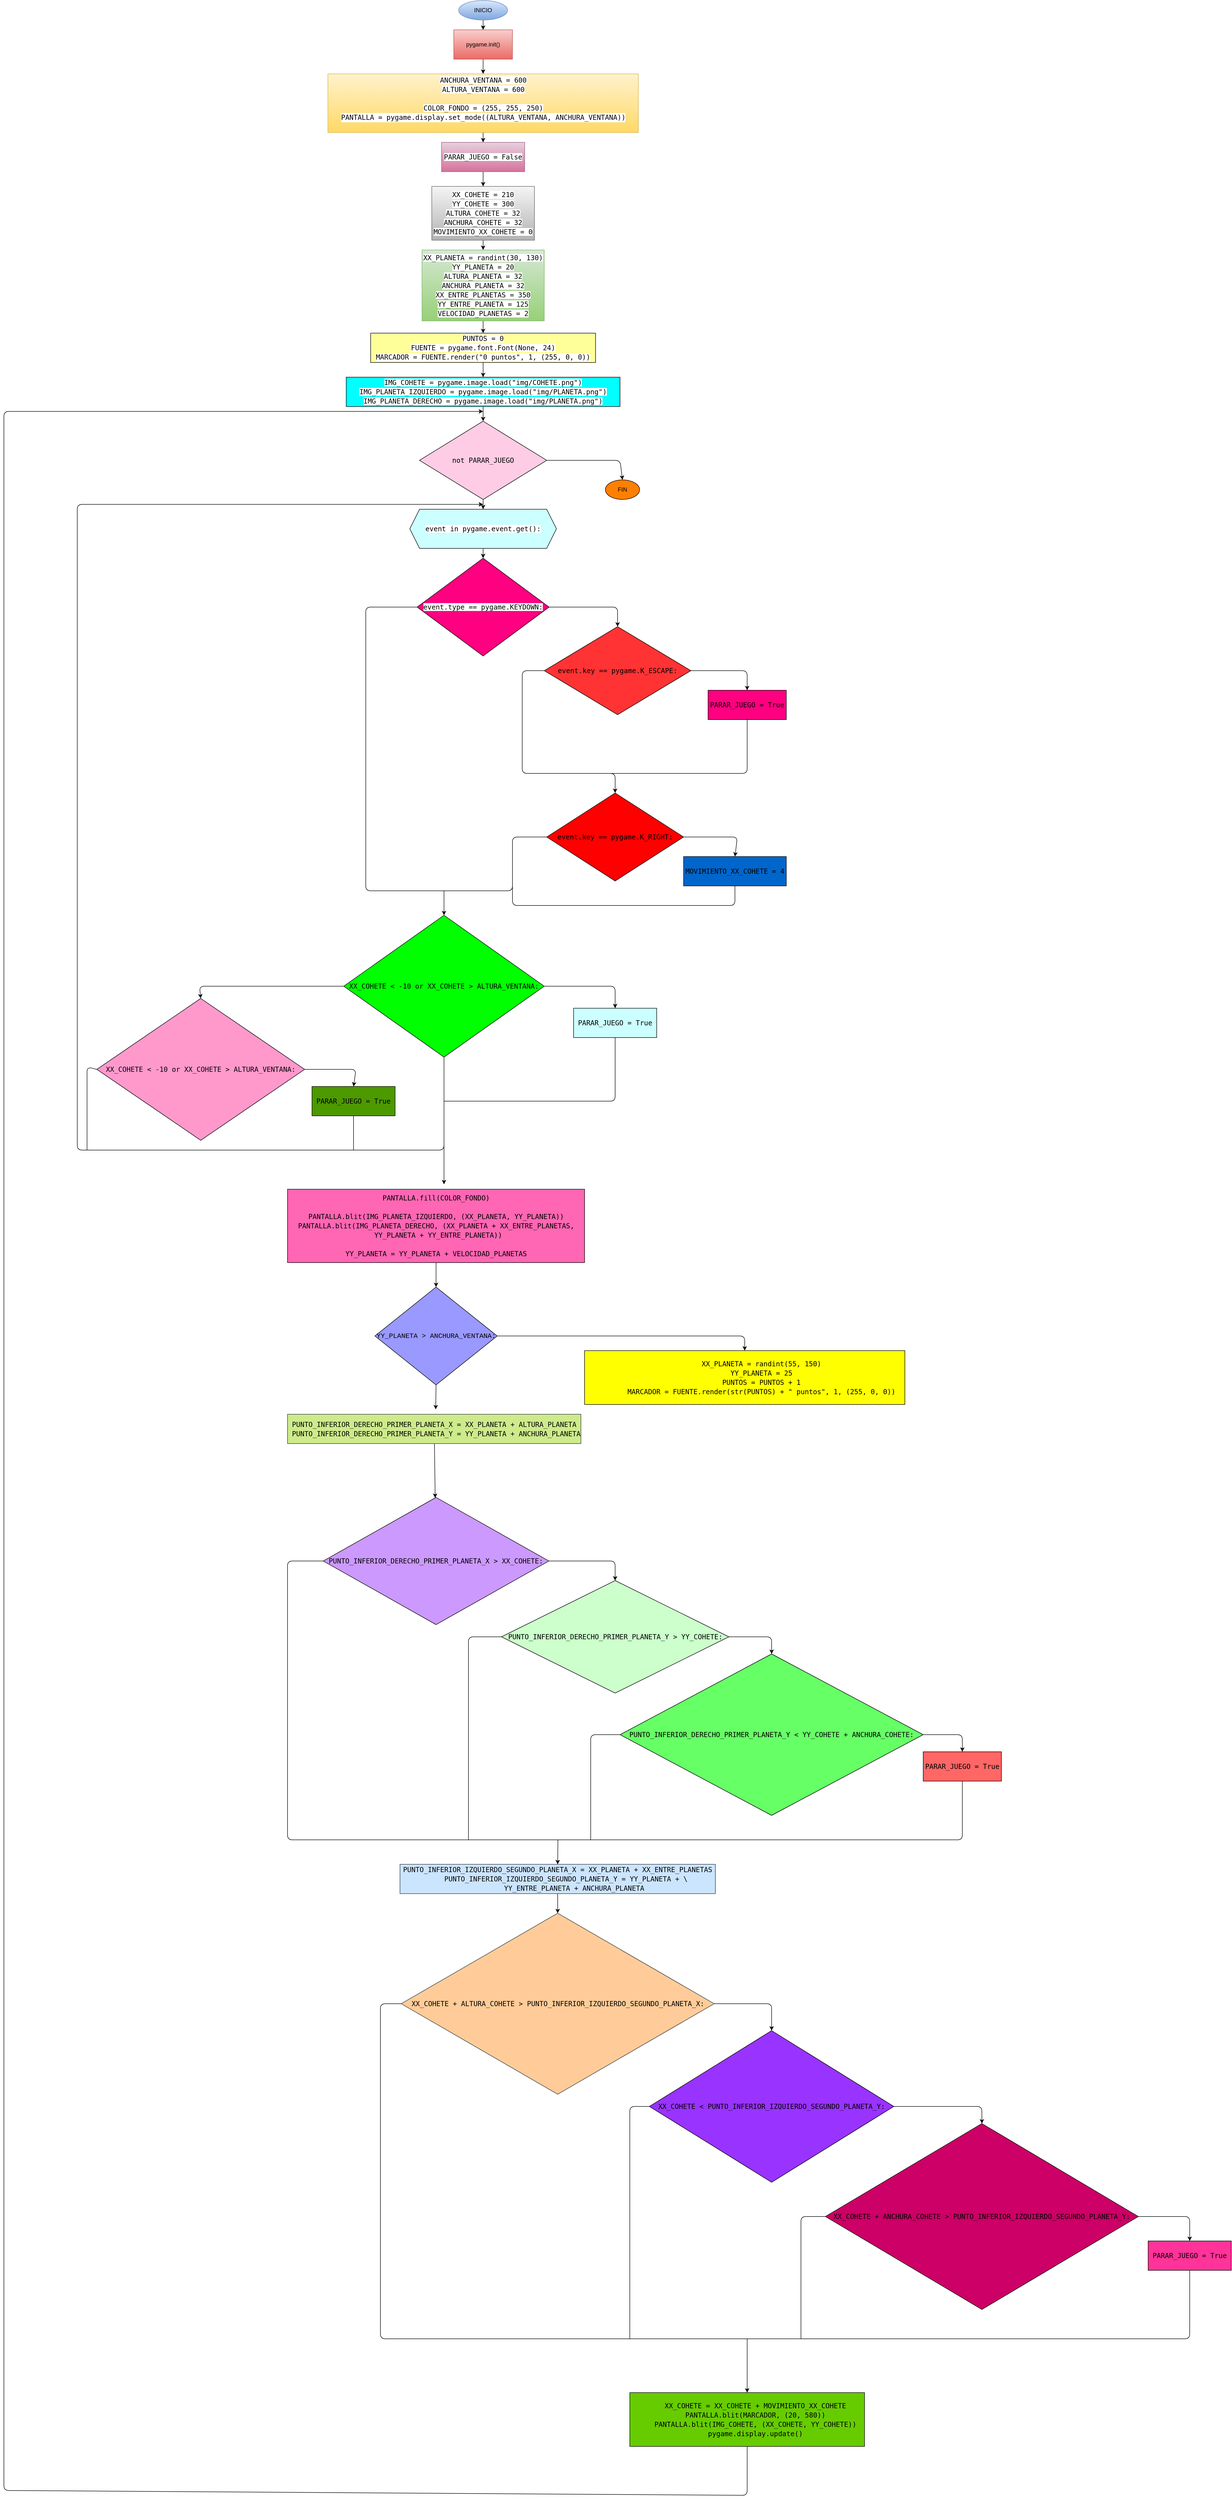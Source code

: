 <mxfile>
    <diagram id="Ok8e5DZ3sW4--xVq1_N-" name="Página-1">
        <mxGraphModel dx="1845" dy="591" grid="1" gridSize="10" guides="1" tooltips="1" connect="1" arrows="1" fold="1" page="1" pageScale="1" pageWidth="827" pageHeight="1169" background="none" math="0" shadow="0">
            <root>
                <mxCell id="0"/>
                <mxCell id="1" parent="0"/>
                <mxCell id="11" style="edgeStyle=none;html=1;exitX=0.5;exitY=1;exitDx=0;exitDy=0;entryX=0.5;entryY=0;entryDx=0;entryDy=0;" edge="1" parent="1" source="2" target="3">
                    <mxGeometry relative="1" as="geometry"/>
                </mxCell>
                <mxCell id="2" value="INICIO" style="ellipse;whiteSpace=wrap;html=1;fillColor=#dae8fc;gradientColor=#7ea6e0;strokeColor=#6c8ebf;" vertex="1" parent="1">
                    <mxGeometry x="250" y="20" width="100" height="40" as="geometry"/>
                </mxCell>
                <mxCell id="12" style="edgeStyle=none;html=1;exitX=0.5;exitY=1;exitDx=0;exitDy=0;entryX=0.5;entryY=0;entryDx=0;entryDy=0;" edge="1" parent="1" source="3" target="4">
                    <mxGeometry relative="1" as="geometry"/>
                </mxCell>
                <mxCell id="3" value="pygame.init()" style="rounded=0;whiteSpace=wrap;html=1;fillColor=#f8cecc;gradientColor=#ea6b66;strokeColor=#b85450;" vertex="1" parent="1">
                    <mxGeometry x="240" y="80" width="120" height="60" as="geometry"/>
                </mxCell>
                <mxCell id="17" value="" style="edgeStyle=none;html=1;" edge="1" parent="1" source="4" target="15">
                    <mxGeometry relative="1" as="geometry"/>
                </mxCell>
                <mxCell id="4" value="&lt;div style=&quot;font-family: &amp;quot;Droid Sans Mono&amp;quot;, &amp;quot;monospace&amp;quot;, monospace; font-size: 14px; line-height: 19px; white-space: pre;&quot;&gt;&lt;div style=&quot;&quot;&gt;&lt;div style=&quot;line-height: 19px;&quot;&gt;&lt;div style=&quot;&quot;&gt;&lt;span style=&quot;background-color: light-dark(#ffffff, var(--ge-dark-color, #121212));&quot;&gt;&lt;font style=&quot;color: rgb(0, 0, 0);&quot;&gt;ANCHURA_VENTANA = 600&lt;/font&gt;&lt;/span&gt;&lt;/div&gt;&lt;div style=&quot;&quot;&gt;&lt;span style=&quot;background-color: light-dark(#ffffff, var(--ge-dark-color, #121212));&quot;&gt;&lt;font style=&quot;color: rgb(0, 0, 0);&quot;&gt;&lt;span&gt;ALTURA_VENTANA&lt;/span&gt;&lt;span&gt; &lt;/span&gt;&lt;span&gt;=&lt;/span&gt;&lt;span&gt; &lt;/span&gt;&lt;span&gt;600&lt;/span&gt;&lt;/font&gt;&lt;/span&gt;&lt;/div&gt;&lt;span style=&quot;background-color: light-dark(#ffffff, var(--ge-dark-color, #121212));&quot;&gt;&lt;font style=&quot;color: rgb(0, 0, 0);&quot;&gt;&lt;br&gt;&lt;/font&gt;&lt;/span&gt;&lt;div style=&quot;&quot;&gt;&lt;span style=&quot;background-color: light-dark(#ffffff, var(--ge-dark-color, #121212));&quot;&gt;&lt;font style=&quot;color: rgb(0, 0, 0);&quot;&gt;&lt;span&gt;COLOR_FONDO&lt;/span&gt;&lt;span&gt; &lt;/span&gt;&lt;span&gt;=&lt;/span&gt;&lt;span&gt; (&lt;/span&gt;&lt;span&gt;255&lt;/span&gt;&lt;span&gt;, &lt;/span&gt;&lt;span&gt;255&lt;/span&gt;&lt;span&gt;, &lt;/span&gt;&lt;span&gt;250&lt;/span&gt;&lt;span&gt;)&lt;/span&gt;&lt;/font&gt;&lt;/span&gt;&lt;/div&gt;&lt;div style=&quot;&quot;&gt;&lt;span style=&quot;background-color: rgb(255, 255, 255);&quot;&gt;&lt;font style=&quot;color: rgb(0, 0, 0);&quot;&gt;&lt;div style=&quot;color: rgb(63, 63, 63); scrollbar-color: light-dark(#e2e2e2, #4b4b4b)&lt;br/&gt;&#x9;&#x9;&#x9;&#x9;&#x9;light-dark(#fbfbfb, var(--dark-panel-color)); background-color: rgb(251, 251, 251);&quot;&gt;&lt;span style=&quot;scrollbar-color: light-dark(#e2e2e2, #4b4b4b)&lt;br/&gt;&#x9;&#x9;&#x9;&#x9;&#x9;light-dark(#fbfbfb, var(--dark-panel-color)); background-color: light-dark(#ffffff, var(--ge-dark-color, #121212));&quot;&gt;&lt;font style=&quot;scrollbar-color: light-dark(#e2e2e2, #4b4b4b)&lt;br/&gt;&#x9;&#x9;&#x9;&#x9;&#x9;light-dark(#fbfbfb, var(--dark-panel-color)); color: rgb(0, 0, 0);&quot;&gt;&lt;span style=&quot;scrollbar-color: light-dark(#e2e2e2, #4b4b4b)&lt;br/&gt;&#x9;&#x9;&#x9;&#x9;&#x9;light-dark(#fbfbfb, var(--dark-panel-color));&quot;&gt;PANTALLA&lt;/span&gt;&lt;span style=&quot;scrollbar-color: light-dark(#e2e2e2, #4b4b4b)&lt;br/&gt;&#x9;&#x9;&#x9;&#x9;&#x9;light-dark(#fbfbfb, var(--dark-panel-color));&quot;&gt; &lt;/span&gt;&lt;span style=&quot;scrollbar-color: light-dark(#e2e2e2, #4b4b4b)&lt;br/&gt;&#x9;&#x9;&#x9;&#x9;&#x9;light-dark(#fbfbfb, var(--dark-panel-color));&quot;&gt;=&lt;/span&gt;&lt;span style=&quot;scrollbar-color: light-dark(#e2e2e2, #4b4b4b)&lt;br/&gt;&#x9;&#x9;&#x9;&#x9;&#x9;light-dark(#fbfbfb, var(--dark-panel-color));&quot;&gt; &lt;/span&gt;&lt;span style=&quot;scrollbar-color: light-dark(#e2e2e2, #4b4b4b)&lt;br/&gt;&#x9;&#x9;&#x9;&#x9;&#x9;light-dark(#fbfbfb, var(--dark-panel-color));&quot;&gt;pygame&lt;/span&gt;&lt;span style=&quot;scrollbar-color: light-dark(#e2e2e2, #4b4b4b)&lt;br/&gt;&#x9;&#x9;&#x9;&#x9;&#x9;light-dark(#fbfbfb, var(--dark-panel-color));&quot;&gt;.&lt;/span&gt;&lt;span style=&quot;scrollbar-color: light-dark(#e2e2e2, #4b4b4b)&lt;br/&gt;&#x9;&#x9;&#x9;&#x9;&#x9;light-dark(#fbfbfb, var(--dark-panel-color));&quot;&gt;display&lt;/span&gt;&lt;span style=&quot;scrollbar-color: light-dark(#e2e2e2, #4b4b4b)&lt;br/&gt;&#x9;&#x9;&#x9;&#x9;&#x9;light-dark(#fbfbfb, var(--dark-panel-color));&quot;&gt;.&lt;/span&gt;&lt;span style=&quot;scrollbar-color: light-dark(#e2e2e2, #4b4b4b)&lt;br/&gt;&#x9;&#x9;&#x9;&#x9;&#x9;light-dark(#fbfbfb, var(--dark-panel-color));&quot;&gt;set_mode&lt;/span&gt;&lt;span style=&quot;scrollbar-color: light-dark(#e2e2e2, #4b4b4b)&lt;br/&gt;&#x9;&#x9;&#x9;&#x9;&#x9;light-dark(#fbfbfb, var(--dark-panel-color));&quot;&gt;((&lt;/span&gt;&lt;span style=&quot;scrollbar-color: light-dark(#e2e2e2, #4b4b4b)&lt;br/&gt;&#x9;&#x9;&#x9;&#x9;&#x9;light-dark(#fbfbfb, var(--dark-panel-color));&quot;&gt;ALTURA_VENTANA&lt;/span&gt;&lt;span style=&quot;scrollbar-color: light-dark(#e2e2e2, #4b4b4b)&lt;br/&gt;&#x9;&#x9;&#x9;&#x9;&#x9;light-dark(#fbfbfb, var(--dark-panel-color));&quot;&gt;, &lt;/span&gt;&lt;span style=&quot;scrollbar-color: light-dark(#e2e2e2, #4b4b4b)&lt;br/&gt;&#x9;&#x9;&#x9;&#x9;&#x9;light-dark(#fbfbfb, var(--dark-panel-color));&quot;&gt;ANCHURA_VENTANA))&lt;/span&gt;&lt;/font&gt;&lt;/span&gt;&lt;/div&gt;&lt;div&gt;&lt;span style=&quot;scrollbar-color: light-dark(#e2e2e2, #4b4b4b)&lt;br/&gt;&#x9;&#x9;&#x9;&#x9;&#x9;light-dark(#fbfbfb, var(--dark-panel-color)); background-color: rgb(255, 255, 255);&quot;&gt;&lt;font style=&quot;scrollbar-color: light-dark(#e2e2e2, #4b4b4b)&lt;br/&gt;&#x9;&#x9;&#x9;&#x9;&#x9;light-dark(#fbfbfb, var(--dark-panel-color)); color: rgb(0, 0, 0);&quot;&gt;&lt;span style=&quot;scrollbar-color: light-dark(#e2e2e2, #4b4b4b)&lt;br/&gt;&#x9;&#x9;&#x9;&#x9;&#x9;light-dark(#fbfbfb, var(--dark-panel-color));&quot;&gt;&lt;br&gt;&lt;/span&gt;&lt;/font&gt;&lt;/span&gt;&lt;/div&gt;&lt;/font&gt;&lt;/span&gt;&lt;/div&gt;&lt;/div&gt;&lt;/div&gt;&lt;/div&gt;" style="rounded=0;whiteSpace=wrap;html=1;fillColor=#fff2cc;gradientColor=#ffd966;strokeColor=#d6b656;" vertex="1" parent="1">
                    <mxGeometry x="-17.5" y="170" width="635" height="120" as="geometry"/>
                </mxCell>
                <mxCell id="20" value="" style="edgeStyle=none;html=1;" edge="1" parent="1" source="7" target="19">
                    <mxGeometry relative="1" as="geometry"/>
                </mxCell>
                <mxCell id="7" value="&lt;div style=&quot;font-family: &amp;quot;Droid Sans Mono&amp;quot;, &amp;quot;monospace&amp;quot;, monospace; font-size: 14px; line-height: 19px; white-space: pre;&quot;&gt;&lt;div style=&quot;&quot;&gt;&lt;span style=&quot;background-color: rgb(255, 255, 255);&quot;&gt;&lt;font style=&quot;color: rgb(0, 0, 0);&quot;&gt;&lt;span&gt;XX_COHETE&lt;/span&gt;&lt;span&gt; &lt;/span&gt;&lt;span&gt;=&lt;/span&gt;&lt;span&gt; &lt;/span&gt;&lt;span&gt;210&lt;/span&gt;&lt;/font&gt;&lt;/span&gt;&lt;/div&gt;&lt;div style=&quot;&quot;&gt;&lt;span style=&quot;background-color: rgb(255, 255, 255);&quot;&gt;&lt;font style=&quot;color: rgb(0, 0, 0);&quot;&gt;&lt;span&gt;YY_COHETE&lt;/span&gt;&lt;span&gt; &lt;/span&gt;&lt;span&gt;=&lt;/span&gt;&lt;span&gt; &lt;/span&gt;&lt;span&gt;300&lt;/span&gt;&lt;/font&gt;&lt;/span&gt;&lt;/div&gt;&lt;div style=&quot;&quot;&gt;&lt;span style=&quot;background-color: rgb(255, 255, 255);&quot;&gt;&lt;font style=&quot;color: rgb(0, 0, 0);&quot;&gt;&lt;span&gt;ALTURA_COHETE&lt;/span&gt;&lt;span&gt; &lt;/span&gt;&lt;span&gt;=&lt;/span&gt;&lt;span&gt; &lt;/span&gt;&lt;span&gt;32&lt;/span&gt;&lt;/font&gt;&lt;/span&gt;&lt;/div&gt;&lt;div style=&quot;&quot;&gt;&lt;span style=&quot;background-color: rgb(255, 255, 255);&quot;&gt;&lt;font style=&quot;color: rgb(0, 0, 0);&quot;&gt;&lt;span&gt;ANCHURA_COHETE&lt;/span&gt;&lt;span&gt; &lt;/span&gt;&lt;span&gt;=&lt;/span&gt;&lt;span&gt; &lt;/span&gt;&lt;span&gt;32&lt;/span&gt;&lt;/font&gt;&lt;/span&gt;&lt;/div&gt;&lt;div style=&quot;&quot;&gt;&lt;span style=&quot;background-color: rgb(255, 255, 255);&quot;&gt;&lt;font style=&quot;color: rgb(0, 0, 0);&quot;&gt;&lt;span&gt;MOVIMIENTO_XX_COHETE&lt;/span&gt;&lt;span&gt; &lt;/span&gt;&lt;span&gt;=&lt;/span&gt;&lt;span&gt; &lt;/span&gt;&lt;span&gt;0&lt;/span&gt;&lt;/font&gt;&lt;/span&gt;&lt;/div&gt;&lt;/div&gt;" style="rounded=0;whiteSpace=wrap;html=1;fillColor=#f5f5f5;gradientColor=#b3b3b3;strokeColor=#666666;" vertex="1" parent="1">
                    <mxGeometry x="195" y="400" width="210" height="110" as="geometry"/>
                </mxCell>
                <mxCell id="18" value="" style="edgeStyle=none;html=1;" edge="1" parent="1" source="15" target="7">
                    <mxGeometry relative="1" as="geometry"/>
                </mxCell>
                <mxCell id="15" value="&lt;div style=&quot;font-family: &amp;quot;Droid Sans Mono&amp;quot;, &amp;quot;monospace&amp;quot;, monospace; font-size: 14px; line-height: 19px; white-space: pre;&quot;&gt;&lt;span style=&quot;background-color: rgb(255, 255, 255);&quot;&gt;&lt;font style=&quot;color: rgb(0, 0, 0);&quot;&gt;&lt;span&gt;PARAR_JUEGO&lt;/span&gt;&lt;span&gt; &lt;/span&gt;&lt;span&gt;=&lt;/span&gt;&lt;span&gt; &lt;/span&gt;&lt;span&gt;False&lt;/span&gt;&lt;/font&gt;&lt;/span&gt;&lt;/div&gt;" style="rounded=0;whiteSpace=wrap;html=1;fillColor=#e6d0de;gradientColor=#d5739d;strokeColor=#996185;" vertex="1" parent="1">
                    <mxGeometry x="215" y="310" width="170" height="60" as="geometry"/>
                </mxCell>
                <mxCell id="22" value="" style="edgeStyle=none;html=1;" edge="1" parent="1" source="19" target="21">
                    <mxGeometry relative="1" as="geometry"/>
                </mxCell>
                <mxCell id="19" value="&lt;div style=&quot;font-family: &amp;quot;Droid Sans Mono&amp;quot;, &amp;quot;monospace&amp;quot;, monospace; font-size: 14px; line-height: 19px; white-space: pre;&quot;&gt;&lt;div style=&quot;&quot;&gt;&lt;font style=&quot;background-color: rgb(255, 255, 255); color: rgb(0, 0, 0);&quot;&gt;&lt;span&gt;XX_PLANETA&lt;/span&gt;&lt;span&gt; &lt;/span&gt;&lt;span&gt;=&lt;/span&gt;&lt;span&gt; &lt;/span&gt;&lt;span&gt;randint&lt;/span&gt;&lt;span&gt;(&lt;/span&gt;&lt;span&gt;30&lt;/span&gt;&lt;span&gt;, &lt;/span&gt;&lt;span&gt;130&lt;/span&gt;&lt;span&gt;)&lt;/span&gt;&lt;/font&gt;&lt;/div&gt;&lt;div style=&quot;&quot;&gt;&lt;font style=&quot;background-color: rgb(255, 255, 255); color: rgb(0, 0, 0);&quot;&gt;&lt;span&gt;YY_PLANETA&lt;/span&gt;&lt;span&gt; &lt;/span&gt;&lt;span&gt;=&lt;/span&gt;&lt;span&gt; &lt;/span&gt;&lt;span&gt;20&lt;/span&gt;&lt;/font&gt;&lt;/div&gt;&lt;div style=&quot;&quot;&gt;&lt;font style=&quot;background-color: rgb(255, 255, 255); color: rgb(0, 0, 0);&quot;&gt;&lt;span&gt;ALTURA_PLANETA&lt;/span&gt;&lt;span&gt; &lt;/span&gt;&lt;span&gt;=&lt;/span&gt;&lt;span&gt; &lt;/span&gt;&lt;span&gt;32&lt;/span&gt;&lt;/font&gt;&lt;/div&gt;&lt;div style=&quot;&quot;&gt;&lt;font style=&quot;background-color: rgb(255, 255, 255); color: rgb(0, 0, 0);&quot;&gt;&lt;span&gt;ANCHURA_PLANETA&lt;/span&gt;&lt;span&gt; &lt;/span&gt;&lt;span&gt;=&lt;/span&gt;&lt;span&gt; &lt;/span&gt;&lt;span&gt;32&lt;/span&gt;&lt;/font&gt;&lt;/div&gt;&lt;div style=&quot;&quot;&gt;&lt;font style=&quot;background-color: rgb(255, 255, 255); color: rgb(0, 0, 0);&quot;&gt;&lt;span&gt;XX_ENTRE_PLANETAS&lt;/span&gt;&lt;span&gt; &lt;/span&gt;&lt;span&gt;=&lt;/span&gt;&lt;span&gt; &lt;/span&gt;&lt;span&gt;350&lt;/span&gt;&lt;/font&gt;&lt;/div&gt;&lt;div style=&quot;&quot;&gt;&lt;font style=&quot;background-color: rgb(255, 255, 255); color: rgb(0, 0, 0);&quot;&gt;&lt;span&gt;YY_ENTRE_PLANETA&lt;/span&gt;&lt;span&gt; &lt;/span&gt;&lt;span&gt;=&lt;/span&gt;&lt;span&gt; &lt;/span&gt;&lt;span&gt;125&lt;/span&gt;&lt;/font&gt;&lt;/div&gt;&lt;div style=&quot;&quot;&gt;&lt;font style=&quot;background-color: rgb(255, 255, 255); color: rgb(0, 0, 0);&quot;&gt;&lt;span&gt;VELOCIDAD_PLANETAS&lt;/span&gt;&lt;span&gt; &lt;/span&gt;&lt;span&gt;=&lt;/span&gt;&lt;span&gt; &lt;/span&gt;&lt;span&gt;2&lt;/span&gt;&lt;/font&gt;&lt;/div&gt;&lt;/div&gt;" style="rounded=0;whiteSpace=wrap;html=1;fillColor=#d5e8d4;gradientColor=#97d077;strokeColor=#82b366;" vertex="1" parent="1">
                    <mxGeometry x="175" y="530" width="250" height="145" as="geometry"/>
                </mxCell>
                <mxCell id="24" value="" style="edgeStyle=none;html=1;" edge="1" parent="1" source="21" target="23">
                    <mxGeometry relative="1" as="geometry"/>
                </mxCell>
                <mxCell id="21" value="&lt;div style=&quot;font-family: &amp;quot;Droid Sans Mono&amp;quot;, &amp;quot;monospace&amp;quot;, monospace; font-size: 14px; line-height: 19px; white-space: pre;&quot;&gt;&lt;div style=&quot;&quot;&gt;&lt;font style=&quot;color: rgb(0, 0, 0); background-color: light-dark(#ffffff, var(--ge-dark-color, #121212));&quot;&gt;PUNTOS = 0&lt;/font&gt;&lt;/div&gt;&lt;div style=&quot;&quot;&gt;&lt;font style=&quot;color: rgb(0, 0, 0); background-color: light-dark(#ffffff, var(--ge-dark-color, #121212));&quot;&gt;&lt;span&gt;FUENTE&lt;/span&gt;&lt;span&gt; &lt;/span&gt;&lt;span&gt;=&lt;/span&gt;&lt;span&gt; &lt;/span&gt;&lt;span&gt;pygame&lt;/span&gt;&lt;span&gt;.&lt;/span&gt;&lt;span&gt;font&lt;/span&gt;&lt;span&gt;.&lt;/span&gt;&lt;span&gt;Font&lt;/span&gt;&lt;span&gt;(&lt;/span&gt;&lt;span&gt;None&lt;/span&gt;&lt;span&gt;, &lt;/span&gt;&lt;span&gt;24&lt;/span&gt;&lt;span&gt;)&lt;/span&gt;&lt;/font&gt;&lt;/div&gt;&lt;div style=&quot;&quot;&gt;&lt;font style=&quot;color: rgb(0, 0, 0); background-color: light-dark(#ffffff, var(--ge-dark-color, #121212));&quot;&gt;MARCADOR = FUENTE.render(&quot;0 puntos&quot;, 1, (255, 0, 0))&lt;/font&gt;&lt;/div&gt;&lt;/div&gt;" style="rounded=0;whiteSpace=wrap;html=1;fillColor=#FFFF99;" vertex="1" parent="1">
                    <mxGeometry x="70" y="700" width="460" height="60" as="geometry"/>
                </mxCell>
                <mxCell id="78" style="edgeStyle=none;html=1;exitX=0.5;exitY=1;exitDx=0;exitDy=0;entryX=0.5;entryY=0;entryDx=0;entryDy=0;" edge="1" parent="1" source="23" target="26">
                    <mxGeometry relative="1" as="geometry"/>
                </mxCell>
                <mxCell id="23" value="&lt;div style=&quot;font-family: &amp;quot;Droid Sans Mono&amp;quot;, &amp;quot;monospace&amp;quot;, monospace; font-size: 14px; line-height: 19px; white-space: pre;&quot;&gt;&lt;div style=&quot;&quot;&gt;&lt;font style=&quot;color: rgb(0, 0, 0); background-color: light-dark(#ffffff, var(--ge-dark-color, #121212));&quot;&gt;IMG_COHETE = pygame.image.load(&quot;img/COHETE.png&quot;)&lt;/font&gt;&lt;/div&gt;&lt;div style=&quot;&quot;&gt;&lt;font style=&quot;color: rgb(0, 0, 0); background-color: light-dark(#ffffff, var(--ge-dark-color, #121212));&quot;&gt;&lt;span&gt;IMG_PLANETA_IZQUIERDO&lt;/span&gt;&lt;span&gt; &lt;/span&gt;&lt;span&gt;=&lt;/span&gt;&lt;span&gt; &lt;/span&gt;&lt;span&gt;pygame&lt;/span&gt;&lt;span&gt;.&lt;/span&gt;&lt;span&gt;image&lt;/span&gt;&lt;span&gt;.&lt;/span&gt;&lt;span&gt;load&lt;/span&gt;&lt;span&gt;(&lt;/span&gt;&lt;span&gt;&quot;img/PLANETA.png&quot;&lt;/span&gt;&lt;span&gt;)&lt;/span&gt;&lt;/font&gt;&lt;/div&gt;&lt;div style=&quot;&quot;&gt;&lt;font style=&quot;color: rgb(0, 0, 0); background-color: light-dark(#ffffff, var(--ge-dark-color, #121212));&quot;&gt;IMG_PLANETA_DERECHO = pygame.image.load(&quot;img/PLANETA.png&quot;)&lt;/font&gt;&lt;/div&gt;&lt;/div&gt;" style="rounded=0;whiteSpace=wrap;html=1;fillColor=#00FFFF;" vertex="1" parent="1">
                    <mxGeometry x="20" y="790" width="560" height="60" as="geometry"/>
                </mxCell>
                <mxCell id="77" style="edgeStyle=none;html=1;exitX=0.5;exitY=1;exitDx=0;exitDy=0;entryX=0.5;entryY=0;entryDx=0;entryDy=0;" edge="1" parent="1" source="25" target="29">
                    <mxGeometry relative="1" as="geometry"/>
                </mxCell>
                <mxCell id="25" value="&lt;span style=&quot;scrollbar-color: light-dark(#e2e2e2, #4b4b4b)&lt;br/&gt;&#x9;&#x9;&#x9;&#x9;&#x9;light-dark(#fbfbfb, var(--dark-panel-color)); font-family: &amp;quot;Droid Sans Mono&amp;quot;, &amp;quot;monospace&amp;quot;, monospace; font-size: 14px; white-space: pre; background-color: rgb(255, 255, 255);&quot;&gt;event&lt;/span&gt;&lt;span style=&quot;scrollbar-color: light-dark(#e2e2e2, #4b4b4b)&lt;br/&gt;&#x9;&#x9;&#x9;&#x9;&#x9;light-dark(#fbfbfb, var(--dark-panel-color)); font-family: &amp;quot;Droid Sans Mono&amp;quot;, &amp;quot;monospace&amp;quot;, monospace; font-size: 14px; white-space: pre; background-color: rgb(255, 255, 255);&quot;&gt; &lt;/span&gt;&lt;span style=&quot;scrollbar-color: light-dark(#e2e2e2, #4b4b4b)&lt;br/&gt;&#x9;&#x9;&#x9;&#x9;&#x9;light-dark(#fbfbfb, var(--dark-panel-color)); font-family: &amp;quot;Droid Sans Mono&amp;quot;, &amp;quot;monospace&amp;quot;, monospace; font-size: 14px; white-space: pre; background-color: rgb(255, 255, 255);&quot;&gt;in&lt;/span&gt;&lt;span style=&quot;scrollbar-color: light-dark(#e2e2e2, #4b4b4b)&lt;br/&gt;&#x9;&#x9;&#x9;&#x9;&#x9;light-dark(#fbfbfb, var(--dark-panel-color)); font-family: &amp;quot;Droid Sans Mono&amp;quot;, &amp;quot;monospace&amp;quot;, monospace; font-size: 14px; white-space: pre; background-color: rgb(255, 255, 255);&quot;&gt; &lt;/span&gt;&lt;span style=&quot;scrollbar-color: light-dark(#e2e2e2, #4b4b4b)&lt;br/&gt;&#x9;&#x9;&#x9;&#x9;&#x9;light-dark(#fbfbfb, var(--dark-panel-color)); font-family: &amp;quot;Droid Sans Mono&amp;quot;, &amp;quot;monospace&amp;quot;, monospace; font-size: 14px; white-space: pre; background-color: rgb(255, 255, 255);&quot;&gt;pygame&lt;/span&gt;&lt;span style=&quot;scrollbar-color: light-dark(#e2e2e2, #4b4b4b)&lt;br/&gt;&#x9;&#x9;&#x9;&#x9;&#x9;light-dark(#fbfbfb, var(--dark-panel-color)); font-family: &amp;quot;Droid Sans Mono&amp;quot;, &amp;quot;monospace&amp;quot;, monospace; font-size: 14px; white-space: pre; background-color: rgb(255, 255, 255);&quot;&gt;.&lt;/span&gt;&lt;span style=&quot;scrollbar-color: light-dark(#e2e2e2, #4b4b4b)&lt;br/&gt;&#x9;&#x9;&#x9;&#x9;&#x9;light-dark(#fbfbfb, var(--dark-panel-color)); font-family: &amp;quot;Droid Sans Mono&amp;quot;, &amp;quot;monospace&amp;quot;, monospace; font-size: 14px; white-space: pre; background-color: rgb(255, 255, 255);&quot;&gt;event&lt;/span&gt;&lt;span style=&quot;scrollbar-color: light-dark(#e2e2e2, #4b4b4b)&lt;br/&gt;&#x9;&#x9;&#x9;&#x9;&#x9;light-dark(#fbfbfb, var(--dark-panel-color)); font-family: &amp;quot;Droid Sans Mono&amp;quot;, &amp;quot;monospace&amp;quot;, monospace; font-size: 14px; white-space: pre; background-color: rgb(255, 255, 255);&quot;&gt;.&lt;/span&gt;&lt;span style=&quot;scrollbar-color: light-dark(#e2e2e2, #4b4b4b)&lt;br/&gt;&#x9;&#x9;&#x9;&#x9;&#x9;light-dark(#fbfbfb, var(--dark-panel-color)); font-family: &amp;quot;Droid Sans Mono&amp;quot;, &amp;quot;monospace&amp;quot;, monospace; font-size: 14px; white-space: pre; background-color: rgb(255, 255, 255);&quot;&gt;get&lt;/span&gt;&lt;span style=&quot;scrollbar-color: light-dark(#e2e2e2, #4b4b4b)&lt;br/&gt;&#x9;&#x9;&#x9;&#x9;&#x9;light-dark(#fbfbfb, var(--dark-panel-color)); font-family: &amp;quot;Droid Sans Mono&amp;quot;, &amp;quot;monospace&amp;quot;, monospace; font-size: 14px; white-space: pre; background-color: rgb(255, 255, 255);&quot;&gt;():&lt;/span&gt;" style="shape=hexagon;perimeter=hexagonPerimeter2;whiteSpace=wrap;html=1;fixedSize=1;fillColor=#CCFFFF;" vertex="1" parent="1">
                    <mxGeometry x="150" y="1060" width="300" height="80" as="geometry"/>
                </mxCell>
                <mxCell id="79" style="edgeStyle=none;html=1;exitX=0.5;exitY=1;exitDx=0;exitDy=0;entryX=0.5;entryY=0;entryDx=0;entryDy=0;" edge="1" parent="1" source="26" target="25">
                    <mxGeometry relative="1" as="geometry"/>
                </mxCell>
                <mxCell id="134" style="edgeStyle=none;html=1;entryX=0.5;entryY=0;entryDx=0;entryDy=0;" edge="1" parent="1" source="26" target="135">
                    <mxGeometry relative="1" as="geometry">
                        <mxPoint x="810" y="1030" as="targetPoint"/>
                        <Array as="points">
                            <mxPoint x="580" y="960"/>
                        </Array>
                    </mxGeometry>
                </mxCell>
                <mxCell id="26" value="&lt;div style=&quot;font-family: &amp;quot;Droid Sans Mono&amp;quot;, &amp;quot;monospace&amp;quot;, monospace; font-size: 14px; line-height: 19px; white-space: pre;&quot;&gt;not PARAR_JUEGO&lt;/div&gt;" style="rhombus;whiteSpace=wrap;html=1;fillColor=#FFCCE6;" vertex="1" parent="1">
                    <mxGeometry x="170" y="880" width="260" height="160" as="geometry"/>
                </mxCell>
                <mxCell id="43" style="edgeStyle=none;html=1;exitX=1;exitY=0.5;exitDx=0;exitDy=0;entryX=0.5;entryY=0;entryDx=0;entryDy=0;" edge="1" parent="1" source="29" target="32">
                    <mxGeometry relative="1" as="geometry">
                        <Array as="points">
                            <mxPoint x="575" y="1260"/>
                        </Array>
                    </mxGeometry>
                </mxCell>
                <mxCell id="52" style="edgeStyle=none;html=1;exitX=0;exitY=0.5;exitDx=0;exitDy=0;entryX=0;entryY=0.5;entryDx=0;entryDy=0;endArrow=none;endFill=0;" edge="1" parent="1" source="29" target="36">
                    <mxGeometry relative="1" as="geometry">
                        <mxPoint x="390" y="1760" as="targetPoint"/>
                        <Array as="points">
                            <mxPoint x="60" y="1260"/>
                            <mxPoint x="60" y="1840"/>
                            <mxPoint x="360" y="1840"/>
                            <mxPoint x="360" y="1730"/>
                        </Array>
                    </mxGeometry>
                </mxCell>
                <mxCell id="29" value="&lt;div style=&quot;font-family: &amp;quot;Droid Sans Mono&amp;quot;, &amp;quot;monospace&amp;quot;, monospace; font-size: 14px; line-height: 19px; white-space: pre;&quot;&gt;&lt;span style=&quot;background-color: rgb(255, 255, 255);&quot;&gt;&lt;font style=&quot;color: rgb(0, 0, 0);&quot;&gt;&lt;span&gt;event&lt;/span&gt;&lt;span&gt;.&lt;/span&gt;&lt;span&gt;type&lt;/span&gt;&lt;span&gt; &lt;/span&gt;&lt;span&gt;==&lt;/span&gt;&lt;span&gt; &lt;/span&gt;&lt;span&gt;pygame&lt;/span&gt;&lt;span&gt;.&lt;/span&gt;&lt;span&gt;KEYDOWN&lt;/span&gt;&lt;span&gt;:&lt;/span&gt;&lt;/font&gt;&lt;/span&gt;&lt;/div&gt;" style="rhombus;whiteSpace=wrap;html=1;fillColor=#FF0080;" vertex="1" parent="1">
                    <mxGeometry x="165" y="1160" width="270" height="200" as="geometry"/>
                </mxCell>
                <mxCell id="45" style="edgeStyle=none;html=1;exitX=1;exitY=0.5;exitDx=0;exitDy=0;entryX=0.5;entryY=0;entryDx=0;entryDy=0;" edge="1" parent="1" source="32" target="33">
                    <mxGeometry relative="1" as="geometry">
                        <Array as="points">
                            <mxPoint x="840" y="1390"/>
                        </Array>
                    </mxGeometry>
                </mxCell>
                <mxCell id="59" style="edgeStyle=none;html=1;exitX=0;exitY=0.5;exitDx=0;exitDy=0;entryX=0.5;entryY=0;entryDx=0;entryDy=0;" edge="1" parent="1" source="32" target="36">
                    <mxGeometry relative="1" as="geometry">
                        <Array as="points">
                            <mxPoint x="380" y="1390"/>
                            <mxPoint x="380" y="1600"/>
                            <mxPoint x="570" y="1600"/>
                        </Array>
                    </mxGeometry>
                </mxCell>
                <mxCell id="32" value="&lt;div style=&quot;font-family: &amp;quot;Droid Sans Mono&amp;quot;, &amp;quot;monospace&amp;quot;, monospace; font-size: 14px; line-height: 19px; white-space: pre;&quot;&gt;&lt;span&gt;&lt;font style=&quot;color: rgb(0, 0, 0);&quot;&gt;&lt;span&gt;event&lt;/span&gt;&lt;span&gt;.key &lt;/span&gt;&lt;span&gt;==&lt;/span&gt;&lt;span&gt; &lt;/span&gt;&lt;span&gt;pygame&lt;/span&gt;&lt;span&gt;.&lt;/span&gt;&lt;span&gt;K_ESCAPE&lt;/span&gt;&lt;span&gt;:&lt;/span&gt;&lt;/font&gt;&lt;/span&gt;&lt;/div&gt;" style="rhombus;whiteSpace=wrap;html=1;fillColor=#FF3333;" vertex="1" parent="1">
                    <mxGeometry x="425" y="1300" width="300" height="180" as="geometry"/>
                </mxCell>
                <mxCell id="91" style="edgeStyle=none;html=1;endArrow=none;endFill=0;" edge="1" parent="1" source="33">
                    <mxGeometry relative="1" as="geometry">
                        <mxPoint x="550" y="1600" as="targetPoint"/>
                        <Array as="points">
                            <mxPoint x="840" y="1600"/>
                        </Array>
                    </mxGeometry>
                </mxCell>
                <mxCell id="33" value="&lt;div style=&quot;font-family: &amp;quot;Droid Sans Mono&amp;quot;, &amp;quot;monospace&amp;quot;, monospace; font-size: 14px; line-height: 19px; white-space: pre;&quot;&gt;&lt;span&gt;&lt;font style=&quot;color: rgb(0, 0, 0);&quot;&gt;&lt;span&gt;PARAR_JUEGO&lt;/span&gt;&lt;span&gt; &lt;/span&gt;&lt;span&gt;=&lt;/span&gt;&lt;span&gt; &lt;/span&gt;&lt;span&gt;True&lt;/span&gt;&lt;/font&gt;&lt;/span&gt;&lt;/div&gt;" style="rounded=0;whiteSpace=wrap;html=1;fillColor=#FF0080;" vertex="1" parent="1">
                    <mxGeometry x="760" y="1430" width="160" height="60" as="geometry"/>
                </mxCell>
                <mxCell id="46" style="edgeStyle=none;html=1;entryX=0.5;entryY=0;entryDx=0;entryDy=0;" edge="1" parent="1" source="36" target="37">
                    <mxGeometry relative="1" as="geometry">
                        <Array as="points">
                            <mxPoint x="820" y="1730"/>
                        </Array>
                    </mxGeometry>
                </mxCell>
                <mxCell id="36" value="&lt;div style=&quot;font-family: &amp;quot;Droid Sans Mono&amp;quot;, &amp;quot;monospace&amp;quot;, monospace; font-size: 14px; line-height: 19px; white-space: pre;&quot;&gt;&lt;span&gt;&lt;font style=&quot;color: rgb(0, 0, 0);&quot;&gt;&lt;span&gt;event&lt;/span&gt;&lt;span&gt;.key &lt;/span&gt;&lt;span&gt;==&lt;/span&gt;&lt;span&gt; &lt;/span&gt;&lt;span&gt;pygame&lt;/span&gt;&lt;span&gt;.&lt;/span&gt;&lt;span&gt;K_RIGHT&lt;/span&gt;&lt;span&gt;:&lt;/span&gt;&lt;/font&gt;&lt;/span&gt;&lt;/div&gt;" style="rhombus;whiteSpace=wrap;html=1;fillColor=#FF0000;" vertex="1" parent="1">
                    <mxGeometry x="430" y="1640" width="280" height="180" as="geometry"/>
                </mxCell>
                <mxCell id="92" style="edgeStyle=none;html=1;exitX=0.5;exitY=1;exitDx=0;exitDy=0;endArrow=none;endFill=0;" edge="1" parent="1" source="37">
                    <mxGeometry relative="1" as="geometry">
                        <mxPoint x="360" y="1770" as="targetPoint"/>
                        <Array as="points">
                            <mxPoint x="815" y="1870"/>
                            <mxPoint x="360" y="1870"/>
                        </Array>
                    </mxGeometry>
                </mxCell>
                <mxCell id="37" value="&lt;div style=&quot;font-family: &amp;quot;Droid Sans Mono&amp;quot;, &amp;quot;monospace&amp;quot;, monospace; font-size: 14px; line-height: 19px; white-space: pre;&quot;&gt;&lt;span&gt;&lt;font style=&quot;color: rgb(0, 0, 0);&quot;&gt;&lt;span&gt;MOVIMIENTO_XX_COHETE&lt;/span&gt;&lt;span&gt; &lt;/span&gt;&lt;span&gt;=&lt;/span&gt;&lt;span&gt; &lt;/span&gt;&lt;span&gt;4&lt;/span&gt;&lt;/font&gt;&lt;/span&gt;&lt;/div&gt;" style="rounded=0;whiteSpace=wrap;html=1;fillColor=#0066CC;" vertex="1" parent="1">
                    <mxGeometry x="710" y="1770" width="210" height="60" as="geometry"/>
                </mxCell>
                <mxCell id="51" style="edgeStyle=none;html=1;exitX=1;exitY=0.5;exitDx=0;exitDy=0;entryX=0.5;entryY=0;entryDx=0;entryDy=0;" edge="1" parent="1" source="49" target="50">
                    <mxGeometry relative="1" as="geometry">
                        <Array as="points">
                            <mxPoint x="570" y="2035"/>
                        </Array>
                    </mxGeometry>
                </mxCell>
                <mxCell id="82" style="edgeStyle=none;html=1;exitX=0.5;exitY=1;exitDx=0;exitDy=0;" edge="1" parent="1" source="49">
                    <mxGeometry relative="1" as="geometry">
                        <mxPoint x="300" y="1050" as="targetPoint"/>
                        <Array as="points">
                            <mxPoint x="220" y="2370"/>
                            <mxPoint x="-530" y="2370"/>
                            <mxPoint x="-530" y="1050"/>
                        </Array>
                    </mxGeometry>
                </mxCell>
                <mxCell id="49" value="&lt;div style=&quot;font-family: &amp;quot;Droid Sans Mono&amp;quot;, &amp;quot;monospace&amp;quot;, monospace; font-size: 14px; line-height: 19px; white-space: pre;&quot;&gt;&lt;span&gt;&lt;font style=&quot;color: rgb(0, 0, 0);&quot;&gt;&lt;span&gt;XX_COHETE&lt;/span&gt;&lt;span&gt; &lt;/span&gt;&lt;span&gt;&amp;lt;&lt;/span&gt;&lt;span&gt; &lt;/span&gt;&lt;span&gt;-&lt;/span&gt;&lt;span&gt;10&lt;/span&gt;&lt;span&gt; &lt;/span&gt;&lt;span&gt;or&lt;/span&gt;&lt;span&gt; &lt;/span&gt;&lt;span&gt;XX_COHETE&lt;/span&gt;&lt;span&gt; &lt;/span&gt;&lt;span&gt;&amp;gt;&lt;/span&gt;&lt;span&gt; &lt;/span&gt;&lt;span&gt;ALTURA_VENTANA&lt;/span&gt;&lt;span&gt;:&lt;/span&gt;&lt;/font&gt;&lt;/span&gt;&lt;/div&gt;" style="rhombus;whiteSpace=wrap;html=1;fillColor=#00FF00;" vertex="1" parent="1">
                    <mxGeometry x="15" y="1890" width="410" height="290" as="geometry"/>
                </mxCell>
                <mxCell id="90" style="edgeStyle=none;html=1;endArrow=none;endFill=0;" edge="1" parent="1" source="50">
                    <mxGeometry relative="1" as="geometry">
                        <mxPoint x="220" y="2270" as="targetPoint"/>
                        <Array as="points">
                            <mxPoint x="570" y="2270"/>
                        </Array>
                    </mxGeometry>
                </mxCell>
                <mxCell id="50" value="&lt;div style=&quot;font-family: &amp;quot;Droid Sans Mono&amp;quot;, &amp;quot;monospace&amp;quot;, monospace; font-size: 14px; line-height: 19px; white-space: pre;&quot;&gt;&lt;span&gt;&lt;font style=&quot;color: rgb(0, 0, 0);&quot;&gt;&lt;span&gt;PARAR_JUEGO&lt;/span&gt;&lt;span&gt; &lt;/span&gt;&lt;span&gt;=&lt;/span&gt;&lt;span&gt; &lt;/span&gt;&lt;span&gt;True&lt;/span&gt;&lt;/font&gt;&lt;/span&gt;&lt;/div&gt;" style="rounded=0;whiteSpace=wrap;html=1;fillColor=#CCFFFF;" vertex="1" parent="1">
                    <mxGeometry x="485" y="2080" width="170" height="60" as="geometry"/>
                </mxCell>
                <mxCell id="81" style="edgeStyle=none;html=1;entryX=0.5;entryY=0;entryDx=0;entryDy=0;" edge="1" parent="1" source="53" target="55">
                    <mxGeometry relative="1" as="geometry">
                        <mxPoint x="140" y="2225" as="targetPoint"/>
                        <Array as="points">
                            <mxPoint x="40" y="2205"/>
                        </Array>
                    </mxGeometry>
                </mxCell>
                <mxCell id="109" style="edgeStyle=none;html=1;exitX=0;exitY=0.5;exitDx=0;exitDy=0;endArrow=none;endFill=0;" edge="1" parent="1" source="53">
                    <mxGeometry relative="1" as="geometry">
                        <mxPoint x="-510" y="2370" as="targetPoint"/>
                        <Array as="points">
                            <mxPoint x="-510" y="2200"/>
                        </Array>
                    </mxGeometry>
                </mxCell>
                <mxCell id="53" value="&lt;div style=&quot;font-family: &amp;quot;Droid Sans Mono&amp;quot;, &amp;quot;monospace&amp;quot;, monospace; font-size: 14px; line-height: 19px; white-space: pre;&quot;&gt;&lt;span&gt;&lt;font style=&quot;color: rgb(0, 0, 0);&quot;&gt;&lt;span&gt;XX_COHETE&lt;/span&gt;&lt;span&gt; &lt;/span&gt;&lt;span&gt;&amp;lt;&lt;/span&gt;&lt;span&gt; &lt;/span&gt;&lt;span&gt;-&lt;/span&gt;&lt;span&gt;10&lt;/span&gt;&lt;span&gt; &lt;/span&gt;&lt;span&gt;or&lt;/span&gt;&lt;span&gt; &lt;/span&gt;&lt;span&gt;XX_COHETE&lt;/span&gt;&lt;span&gt; &lt;/span&gt;&lt;span&gt;&amp;gt;&lt;/span&gt;&lt;span&gt; &lt;/span&gt;&lt;span&gt;ALTURA_VENTANA&lt;/span&gt;&lt;span&gt;:&lt;/span&gt;&lt;/font&gt;&lt;/span&gt;&lt;/div&gt;" style="rhombus;whiteSpace=wrap;html=1;fillColor=#FF99CC;" vertex="1" parent="1">
                    <mxGeometry x="-490" y="2060" width="425" height="290" as="geometry"/>
                </mxCell>
                <mxCell id="108" style="edgeStyle=none;html=1;endArrow=none;endFill=0;" edge="1" parent="1" source="55">
                    <mxGeometry relative="1" as="geometry">
                        <mxPoint x="35" y="2370" as="targetPoint"/>
                    </mxGeometry>
                </mxCell>
                <mxCell id="55" value="&lt;div style=&quot;font-family: &amp;quot;Droid Sans Mono&amp;quot;, &amp;quot;monospace&amp;quot;, monospace; font-size: 14px; line-height: 19px; white-space: pre;&quot;&gt;&lt;font style=&quot;color: rgb(0, 0, 0);&quot;&gt;&lt;font&gt;PARAR_JUEGO&lt;/font&gt;&lt;span&gt; &lt;/span&gt;&lt;span&gt;=&lt;/span&gt;&lt;span&gt; &lt;/span&gt;&lt;span&gt;True&lt;/span&gt;&lt;/font&gt;&lt;/div&gt;" style="rounded=0;whiteSpace=wrap;html=1;fillColor=#4D9900;" vertex="1" parent="1">
                    <mxGeometry x="-50" y="2240" width="170" height="60" as="geometry"/>
                </mxCell>
                <mxCell id="61" value="" style="endArrow=classic;startArrow=none;html=1;entryX=0.5;entryY=0;entryDx=0;entryDy=0;startFill=0;" edge="1" parent="1" target="49">
                    <mxGeometry width="50" height="50" relative="1" as="geometry">
                        <mxPoint x="220" y="1840" as="sourcePoint"/>
                        <mxPoint x="440" y="1710" as="targetPoint"/>
                    </mxGeometry>
                </mxCell>
                <mxCell id="67" value="" style="edgeStyle=none;html=1;" edge="1" parent="1" source="63" target="66">
                    <mxGeometry relative="1" as="geometry"/>
                </mxCell>
                <mxCell id="63" value="&lt;div style=&quot;font-family: &amp;quot;Droid Sans Mono&amp;quot;, &amp;quot;monospace&amp;quot;, monospace; font-size: 14px; line-height: 19px; white-space: pre;&quot;&gt;&lt;div style=&quot;&quot;&gt;&lt;span&gt;&lt;font style=&quot;color: rgb(0, 0, 0);&quot;&gt;&lt;span&gt;PANTALLA&lt;/span&gt;&lt;span&gt;.&lt;/span&gt;&lt;span&gt;fill&lt;/span&gt;&lt;span&gt;(&lt;/span&gt;&lt;span&gt;COLOR_FONDO&lt;/span&gt;&lt;span&gt;)&lt;/span&gt;&lt;/font&gt;&lt;/span&gt;&lt;/div&gt;&lt;span&gt;&lt;font style=&quot;color: rgb(0, 0, 0);&quot;&gt;&lt;br&gt;&lt;/font&gt;&lt;/span&gt;&lt;div style=&quot;&quot;&gt;&lt;span&gt;&lt;font style=&quot;color: rgb(0, 0, 0);&quot;&gt;&lt;span&gt;PANTALLA&lt;/span&gt;&lt;span&gt;.&lt;/span&gt;&lt;span&gt;blit&lt;/span&gt;&lt;span&gt;(&lt;/span&gt;&lt;span&gt;IMG_PLANETA_IZQUIERDO&lt;/span&gt;&lt;span&gt;, (&lt;/span&gt;&lt;span&gt;XX_PLANETA&lt;/span&gt;&lt;span&gt;, &lt;/span&gt;&lt;span&gt;YY_PLANETA&lt;/span&gt;&lt;span&gt;))&lt;/span&gt;&lt;/font&gt;&lt;/span&gt;&lt;/div&gt;&lt;div style=&quot;&quot;&gt;&lt;span&gt;&lt;font style=&quot;color: rgb(0, 0, 0);&quot;&gt;&lt;span&gt;PANTALLA&lt;/span&gt;&lt;span&gt;.&lt;/span&gt;&lt;span&gt;blit&lt;/span&gt;&lt;span&gt;(&lt;/span&gt;&lt;span&gt;IMG_PLANETA_DERECHO&lt;/span&gt;&lt;span&gt;, (&lt;/span&gt;&lt;span&gt;XX_PLANETA&lt;/span&gt;&lt;span&gt; &lt;/span&gt;&lt;span&gt;+&lt;/span&gt;&lt;span&gt; &lt;/span&gt;&lt;span&gt;XX_ENTRE_PLANETAS&lt;/span&gt;&lt;span&gt;,&lt;/span&gt;&lt;/font&gt;&lt;/span&gt;&lt;/div&gt;&lt;div style=&quot;&quot;&gt;&lt;span&gt;&lt;font style=&quot;color: rgb(0, 0, 0);&quot;&gt;&lt;span&gt; &lt;/span&gt;&lt;span&gt;YY_PLANETA&lt;/span&gt;&lt;span&gt; &lt;/span&gt;&lt;span&gt;+&lt;/span&gt;&lt;span&gt; &lt;/span&gt;&lt;span&gt;YY_ENTRE_PLANETA&lt;/span&gt;&lt;span&gt;))&lt;/span&gt;&lt;/font&gt;&lt;/span&gt;&lt;/div&gt;&lt;span&gt;&lt;font style=&quot;color: rgb(0, 0, 0);&quot;&gt;&lt;br&gt;&lt;/font&gt;&lt;/span&gt;&lt;div style=&quot;&quot;&gt;&lt;span&gt;&lt;font style=&quot;color: rgb(0, 0, 0);&quot;&gt;&lt;span&gt;YY_PLANETA&lt;/span&gt;&lt;span&gt; &lt;/span&gt;&lt;span&gt;=&lt;/span&gt;&lt;span&gt; &lt;/span&gt;&lt;span&gt;YY_PLANETA&lt;/span&gt;&lt;span&gt; &lt;/span&gt;&lt;span&gt;+&lt;/span&gt;&lt;span&gt; &lt;/span&gt;&lt;span&gt;VELOCIDAD_PLANETAS&lt;/span&gt;&lt;/font&gt;&lt;/span&gt;&lt;/div&gt;&lt;/div&gt;" style="rounded=0;whiteSpace=wrap;html=1;fillColor=light-dark(#FF66B3,#EDEDED);" vertex="1" parent="1">
                    <mxGeometry x="-100" y="2450" width="607.5" height="150" as="geometry"/>
                </mxCell>
                <mxCell id="87" style="edgeStyle=none;html=1;exitX=0.5;exitY=1;exitDx=0;exitDy=0;" edge="1" parent="1" source="66">
                    <mxGeometry relative="1" as="geometry">
                        <mxPoint x="203" y="2900" as="targetPoint"/>
                    </mxGeometry>
                </mxCell>
                <mxCell id="88" style="edgeStyle=none;html=1;exitX=1;exitY=0.5;exitDx=0;exitDy=0;entryX=0.5;entryY=0;entryDx=0;entryDy=0;" edge="1" parent="1" source="66" target="70">
                    <mxGeometry relative="1" as="geometry">
                        <Array as="points">
                            <mxPoint x="835" y="2750"/>
                        </Array>
                    </mxGeometry>
                </mxCell>
                <mxCell id="66" value="&lt;div style=&quot;font-family: &amp;quot;Droid Sans Mono&amp;quot;, &amp;quot;monospace&amp;quot;, monospace; font-size: 14px; line-height: 19px; white-space: pre;&quot;&gt;&lt;div style=&quot;&quot;&gt;&lt;pre style=&quot;-webkit-tap-highlight-color: transparent; user-select: text; font-family: &amp;quot;Courier New&amp;quot;, Courier, monospace, arial, sans-serif; margin-top: 0px; margin-bottom: 0px; text-wrap: wrap; overflow-wrap: break-word; color: rgb(0, 0, 0); text-align: left;&quot; class=&quot;ndfHFb-c4YZDc-fmcmS-DARUcf&quot;&gt;&lt;span&gt;YY_PLANETA &amp;gt; ANCHURA_VENTANA:&lt;/span&gt;&lt;/pre&gt;&lt;/div&gt;&lt;/div&gt;" style="rhombus;whiteSpace=wrap;html=1;fillColor=#9999FF;" vertex="1" parent="1">
                    <mxGeometry x="78.75" y="2650" width="250" height="200" as="geometry"/>
                </mxCell>
                <mxCell id="74" value="" style="edgeStyle=none;html=1;" edge="1" parent="1" source="68" target="73">
                    <mxGeometry relative="1" as="geometry"/>
                </mxCell>
                <mxCell id="68" value="&lt;div style=&quot;font-family: &amp;quot;Droid Sans Mono&amp;quot;, &amp;quot;monospace&amp;quot;, monospace; font-size: 14px; line-height: 19px; white-space: pre;&quot;&gt;&lt;div style=&quot;&quot;&gt;&lt;span&gt;&lt;font style=&quot;color: rgb(0, 0, 0);&quot;&gt;&lt;span&gt;PUNTO_INFERIOR_DERECHO_PRIMER_PLANETA_X&lt;/span&gt;&lt;span&gt; &lt;/span&gt;&lt;span&gt;=&lt;/span&gt;&lt;span&gt; &lt;/span&gt;&lt;span&gt;XX_PLANETA&lt;/span&gt;&lt;span&gt; &lt;/span&gt;&lt;span&gt;+&lt;/span&gt;&lt;span&gt; &lt;/span&gt;&lt;span&gt;ALTURA_PLANETA&lt;/span&gt;&lt;/font&gt;&lt;/span&gt;&lt;/div&gt;&lt;div style=&quot;&quot;&gt;&lt;span&gt;&lt;font style=&quot;color: rgb(0, 0, 0);&quot;&gt;&lt;span&gt; &lt;/span&gt;&lt;span&gt;PUNTO_INFERIOR_DERECHO_PRIMER_PLANETA_Y&lt;/span&gt;&lt;span&gt; &lt;/span&gt;&lt;span&gt;=&lt;/span&gt;&lt;span&gt; &lt;/span&gt;&lt;span&gt;YY_PLANETA&lt;/span&gt;&lt;span&gt; &lt;/span&gt;&lt;span&gt;+&lt;/span&gt;&lt;span&gt; &lt;/span&gt;&lt;span&gt;ANCHURA_PLANETA&lt;/span&gt;&lt;/font&gt;&lt;/span&gt;&lt;/div&gt;&lt;/div&gt;" style="rounded=0;whiteSpace=wrap;html=1;fillColor=#cdeb8b;strokeColor=#36393d;" vertex="1" parent="1">
                    <mxGeometry x="-100" y="2910" width="600" height="60" as="geometry"/>
                </mxCell>
                <mxCell id="70" value="&lt;div style=&quot;font-family: &amp;quot;Droid Sans Mono&amp;quot;, &amp;quot;monospace&amp;quot;, monospace; font-size: 14px; line-height: 19px; white-space: pre;&quot;&gt;&lt;div style=&quot;&quot;&gt;&lt;span&gt;&lt;font style=&quot;color: rgb(0, 0, 0);&quot;&gt;&lt;span&gt;        &lt;/span&gt;&lt;span&gt;XX_PLANETA&lt;/span&gt;&lt;span&gt; &lt;/span&gt;&lt;span&gt;=&lt;/span&gt;&lt;span&gt; &lt;/span&gt;&lt;span&gt;randint&lt;/span&gt;&lt;span&gt;(&lt;/span&gt;&lt;span&gt;55&lt;/span&gt;&lt;span&gt;, &lt;/span&gt;&lt;span&gt;150&lt;/span&gt;&lt;span&gt;)&lt;/span&gt;&lt;/font&gt;&lt;/span&gt;&lt;/div&gt;&lt;div style=&quot;&quot;&gt;&lt;span&gt;&lt;font style=&quot;color: rgb(0, 0, 0);&quot;&gt;&lt;span&gt;        &lt;/span&gt;&lt;span&gt;YY_PLANETA&lt;/span&gt;&lt;span&gt; &lt;/span&gt;&lt;span&gt;=&lt;/span&gt;&lt;span&gt; &lt;/span&gt;&lt;span&gt;25&lt;/span&gt;&lt;/font&gt;&lt;/span&gt;&lt;/div&gt;&lt;div style=&quot;&quot;&gt;&lt;span&gt;&lt;font style=&quot;color: rgb(0, 0, 0);&quot;&gt;&lt;span&gt;        &lt;/span&gt;&lt;span&gt;PUNTOS&lt;/span&gt;&lt;span&gt; &lt;/span&gt;&lt;span&gt;=&lt;/span&gt;&lt;span&gt; &lt;/span&gt;&lt;span&gt;PUNTOS&lt;/span&gt;&lt;span&gt; &lt;/span&gt;&lt;span&gt;+&lt;/span&gt;&lt;span&gt; &lt;/span&gt;&lt;span&gt;1&lt;/span&gt;&lt;/font&gt;&lt;/span&gt;&lt;/div&gt;&lt;div style=&quot;&quot;&gt;&lt;span&gt;&lt;font style=&quot;color: rgb(0, 0, 0);&quot;&gt;&lt;span&gt;        &lt;/span&gt;&lt;span&gt;MARCADOR&lt;/span&gt;&lt;span&gt; &lt;/span&gt;&lt;span&gt;=&lt;/span&gt;&lt;span&gt; &lt;/span&gt;&lt;span&gt;FUENTE&lt;/span&gt;&lt;span&gt;.&lt;/span&gt;&lt;span&gt;render&lt;/span&gt;&lt;span&gt;(&lt;/span&gt;&lt;span&gt;str&lt;/span&gt;&lt;span&gt;(&lt;/span&gt;&lt;span&gt;PUNTOS&lt;/span&gt;&lt;span&gt;) &lt;/span&gt;&lt;span&gt;+&lt;/span&gt;&lt;span&gt; &lt;/span&gt;&lt;span&gt;&quot; puntos&quot;&lt;/span&gt;&lt;span&gt;, &lt;/span&gt;&lt;span&gt;1&lt;/span&gt;&lt;span&gt;, (&lt;/span&gt;&lt;span&gt;255&lt;/span&gt;&lt;span&gt;, &lt;/span&gt;&lt;span&gt;0&lt;/span&gt;&lt;span&gt;, &lt;/span&gt;&lt;span&gt;0&lt;/span&gt;&lt;span&gt;))&lt;/span&gt;&lt;/font&gt;&lt;/span&gt;&lt;/div&gt;&lt;/div&gt;" style="rounded=0;whiteSpace=wrap;html=1;fillColor=#FFFF00;" vertex="1" parent="1">
                    <mxGeometry x="507.5" y="2780" width="655" height="110" as="geometry"/>
                </mxCell>
                <mxCell id="86" style="edgeStyle=none;html=1;exitX=1;exitY=0.5;exitDx=0;exitDy=0;entryX=0.5;entryY=0;entryDx=0;entryDy=0;" edge="1" parent="1" source="73" target="75">
                    <mxGeometry relative="1" as="geometry">
                        <Array as="points">
                            <mxPoint x="570" y="3210"/>
                        </Array>
                    </mxGeometry>
                </mxCell>
                <mxCell id="73" value="&lt;div style=&quot;font-family: &amp;quot;Droid Sans Mono&amp;quot;, &amp;quot;monospace&amp;quot;, monospace; font-size: 14px; line-height: 19px; white-space: pre;&quot;&gt;&lt;span&gt;&lt;font style=&quot;color: rgb(0, 0, 0);&quot;&gt;&lt;span&gt;PUNTO_INFERIOR_DERECHO_PRIMER_PLANETA_X&lt;/span&gt;&lt;span&gt; &lt;/span&gt;&lt;span&gt;&amp;gt;&lt;/span&gt;&lt;span&gt; &lt;/span&gt;&lt;span&gt;XX_COHETE&lt;/span&gt;&lt;span&gt;:&lt;/span&gt;&lt;/font&gt;&lt;/span&gt;&lt;/div&gt;" style="rhombus;whiteSpace=wrap;html=1;fillColor=#CC99FF;" vertex="1" parent="1">
                    <mxGeometry x="-26.87" y="3080" width="461.25" height="260" as="geometry"/>
                </mxCell>
                <mxCell id="94" style="edgeStyle=none;html=1;exitX=1;exitY=0.5;exitDx=0;exitDy=0;entryX=0.5;entryY=0;entryDx=0;entryDy=0;" edge="1" parent="1" source="75" target="93">
                    <mxGeometry relative="1" as="geometry">
                        <Array as="points">
                            <mxPoint x="890" y="3365"/>
                        </Array>
                    </mxGeometry>
                </mxCell>
                <mxCell id="103" style="edgeStyle=none;html=1;exitX=0;exitY=0.5;exitDx=0;exitDy=0;endArrow=none;endFill=0;" edge="1" parent="1" source="75">
                    <mxGeometry relative="1" as="geometry">
                        <mxPoint x="270" y="3780" as="targetPoint"/>
                        <Array as="points">
                            <mxPoint x="270" y="3365"/>
                        </Array>
                    </mxGeometry>
                </mxCell>
                <mxCell id="75" value="&lt;div style=&quot;font-family: &amp;quot;Droid Sans Mono&amp;quot;, &amp;quot;monospace&amp;quot;, monospace; font-size: 14px; line-height: 19px; white-space: pre;&quot;&gt;&lt;span&gt;&lt;font style=&quot;color: rgb(0, 0, 0);&quot;&gt;&lt;span&gt;PUNTO_INFERIOR_DERECHO_PRIMER_PLANETA_Y&lt;/span&gt;&lt;span&gt; &lt;/span&gt;&lt;span&gt;&amp;gt;&lt;/span&gt;&lt;span&gt; &lt;/span&gt;&lt;span&gt;YY_COHETE&lt;/span&gt;&lt;span&gt;:&lt;/span&gt;&lt;/font&gt;&lt;/span&gt;&lt;/div&gt;" style="rhombus;whiteSpace=wrap;html=1;fillColor=#CCFFCC;" vertex="1" parent="1">
                    <mxGeometry x="337.5" y="3250" width="465" height="230" as="geometry"/>
                </mxCell>
                <mxCell id="80" style="edgeStyle=none;html=1;exitX=0;exitY=0.5;exitDx=0;exitDy=0;entryX=0.5;entryY=0;entryDx=0;entryDy=0;" edge="1" parent="1" source="49" target="53">
                    <mxGeometry relative="1" as="geometry">
                        <Array as="points">
                            <mxPoint x="-280" y="2035"/>
                        </Array>
                    </mxGeometry>
                </mxCell>
                <mxCell id="84" style="edgeStyle=none;html=1;" edge="1" parent="1" source="49">
                    <mxGeometry relative="1" as="geometry">
                        <mxPoint x="220" y="2440" as="targetPoint"/>
                    </mxGeometry>
                </mxCell>
                <mxCell id="96" style="edgeStyle=none;html=1;exitX=1;exitY=0.5;exitDx=0;exitDy=0;entryX=0.5;entryY=0;entryDx=0;entryDy=0;" edge="1" parent="1" source="93" target="95">
                    <mxGeometry relative="1" as="geometry">
                        <Array as="points">
                            <mxPoint x="1280" y="3565"/>
                        </Array>
                    </mxGeometry>
                </mxCell>
                <mxCell id="97" style="edgeStyle=none;html=1;entryX=0;entryY=0.5;entryDx=0;entryDy=0;endArrow=none;endFill=0;exitX=0.5;exitY=1;exitDx=0;exitDy=0;" edge="1" parent="1" source="95" target="73">
                    <mxGeometry relative="1" as="geometry">
                        <mxPoint x="-110" y="3210" as="targetPoint"/>
                        <Array as="points">
                            <mxPoint x="1280" y="3780"/>
                            <mxPoint x="890" y="3780"/>
                            <mxPoint x="-100" y="3780"/>
                            <mxPoint x="-100" y="3210"/>
                        </Array>
                    </mxGeometry>
                </mxCell>
                <mxCell id="104" style="edgeStyle=none;html=1;exitX=0;exitY=0.5;exitDx=0;exitDy=0;endArrow=none;endFill=0;" edge="1" parent="1" source="93">
                    <mxGeometry relative="1" as="geometry">
                        <mxPoint x="520" y="3780" as="targetPoint"/>
                        <Array as="points">
                            <mxPoint x="520" y="3565"/>
                        </Array>
                    </mxGeometry>
                </mxCell>
                <mxCell id="93" value="&lt;div style=&quot;font-family: &amp;quot;Droid Sans Mono&amp;quot;, &amp;quot;monospace&amp;quot;, monospace; font-size: 14px; line-height: 19px; white-space: pre;&quot;&gt;&lt;span&gt;&lt;font style=&quot;color: rgb(0, 0, 0);&quot;&gt;&lt;span&gt;PUNTO_INFERIOR_DERECHO_PRIMER_PLANETA_Y&lt;/span&gt;&lt;span&gt; &lt;/span&gt;&lt;span&gt;&amp;lt;&lt;/span&gt;&lt;span&gt; &lt;/span&gt;&lt;span&gt;YY_COHETE&lt;/span&gt;&lt;span&gt; &lt;/span&gt;&lt;span&gt;+&lt;/span&gt;&lt;span&gt; &lt;/span&gt;&lt;span&gt;ANCHURA_COHETE&lt;/span&gt;&lt;span&gt;:&lt;/span&gt;&lt;/font&gt;&lt;/span&gt;&lt;/div&gt;" style="rhombus;whiteSpace=wrap;html=1;fillColor=#66FF66;" vertex="1" parent="1">
                    <mxGeometry x="580" y="3400" width="620" height="330" as="geometry"/>
                </mxCell>
                <mxCell id="95" value="&lt;div style=&quot;font-family: &amp;quot;Droid Sans Mono&amp;quot;, &amp;quot;monospace&amp;quot;, monospace; font-size: 14px; line-height: 19px; white-space: pre;&quot;&gt;&lt;span&gt;&lt;font style=&quot;color: rgb(0, 0, 0);&quot;&gt;&lt;span&gt;PARAR_JUEGO&lt;/span&gt;&lt;span&gt; &lt;/span&gt;&lt;span&gt;=&lt;/span&gt;&lt;span&gt; &lt;/span&gt;&lt;span&gt;True&lt;/span&gt;&lt;/font&gt;&lt;/span&gt;&lt;/div&gt;" style="rounded=0;whiteSpace=wrap;html=1;fillColor=#FF6666;" vertex="1" parent="1">
                    <mxGeometry x="1200" y="3600" width="160" height="60" as="geometry"/>
                </mxCell>
                <mxCell id="133" style="edgeStyle=none;html=1;exitX=0.5;exitY=1;exitDx=0;exitDy=0;entryX=0.5;entryY=0;entryDx=0;entryDy=0;" edge="1" parent="1" source="105" target="112">
                    <mxGeometry relative="1" as="geometry"/>
                </mxCell>
                <mxCell id="105" value="&lt;div style=&quot;font-family: &amp;quot;Droid Sans Mono&amp;quot;, &amp;quot;monospace&amp;quot;, monospace; font-size: 14px; line-height: 19px; white-space: pre;&quot;&gt;&lt;div style=&quot;&quot;&gt;&lt;span&gt;&lt;font style=&quot;color: rgb(0, 0, 0);&quot;&gt;&lt;span&gt;PUNTO_INFERIOR_IZQUIERDO_SEGUNDO_PLANETA_X&lt;/span&gt;&lt;span&gt; &lt;/span&gt;&lt;span&gt;=&lt;/span&gt;&lt;span&gt; &lt;/span&gt;&lt;span&gt;XX_PLANETA&lt;/span&gt;&lt;span&gt; &lt;/span&gt;&lt;span&gt;+&lt;/span&gt;&lt;span&gt; &lt;/span&gt;&lt;span&gt;XX_ENTRE_PLANETAS&lt;/span&gt;&lt;/font&gt;&lt;/span&gt;&lt;/div&gt;&lt;div style=&quot;&quot;&gt;&lt;span&gt;&lt;font style=&quot;color: rgb(0, 0, 0);&quot;&gt;&lt;span&gt;    &lt;/span&gt;&lt;span&gt;PUNTO_INFERIOR_IZQUIERDO_SEGUNDO_PLANETA_Y&lt;/span&gt;&lt;span&gt; &lt;/span&gt;&lt;span&gt;=&lt;/span&gt;&lt;span&gt; &lt;/span&gt;&lt;span&gt;YY_PLANETA&lt;/span&gt;&lt;span&gt; &lt;/span&gt;&lt;span&gt;+&lt;/span&gt;&lt;span&gt; \&lt;/span&gt;&lt;/font&gt;&lt;/span&gt;&lt;/div&gt;&lt;div style=&quot;&quot;&gt;&lt;span&gt;&lt;font style=&quot;color: rgb(0, 0, 0);&quot;&gt;&lt;span&gt;        &lt;/span&gt;&lt;span&gt;YY_ENTRE_PLANETA&lt;/span&gt;&lt;span&gt; &lt;/span&gt;&lt;span&gt;+&lt;/span&gt;&lt;span&gt; &lt;/span&gt;&lt;span&gt;ANCHURA_PLANETA&lt;/span&gt;&lt;/font&gt;&lt;/span&gt;&lt;/div&gt;&lt;/div&gt;" style="rounded=0;whiteSpace=wrap;html=1;fillColor=#cce5ff;strokeColor=#36393d;" vertex="1" parent="1">
                    <mxGeometry x="130" y="3830" width="645" height="60" as="geometry"/>
                </mxCell>
                <mxCell id="111" value="" style="endArrow=classic;html=1;entryX=0.5;entryY=0;entryDx=0;entryDy=0;" edge="1" parent="1" target="105">
                    <mxGeometry width="50" height="50" relative="1" as="geometry">
                        <mxPoint x="453" y="3780" as="sourcePoint"/>
                        <mxPoint x="500" y="3820" as="targetPoint"/>
                    </mxGeometry>
                </mxCell>
                <mxCell id="112" value="&lt;div style=&quot;font-family: &amp;quot;Droid Sans Mono&amp;quot;, &amp;quot;monospace&amp;quot;, monospace; font-size: 14px; line-height: 19px; white-space: pre;&quot;&gt;&lt;span&gt;&lt;font style=&quot;color: rgb(0, 0, 0);&quot;&gt;&lt;span&gt;XX_COHETE&lt;/span&gt;&lt;span&gt; &lt;/span&gt;&lt;span&gt;+&lt;/span&gt;&lt;span&gt; &lt;/span&gt;&lt;span&gt;ALTURA_COHETE&lt;/span&gt;&lt;span&gt; &lt;/span&gt;&lt;span&gt;&amp;gt;&lt;/span&gt;&lt;span&gt; &lt;/span&gt;&lt;span&gt;PUNTO_INFERIOR_IZQUIERDO_SEGUNDO_PLANETA_X&lt;/span&gt;&lt;span&gt;:&lt;/span&gt;&lt;/font&gt;&lt;/span&gt;&lt;/div&gt;" style="rhombus;whiteSpace=wrap;html=1;fillColor=#ffcc99;strokeColor=#36393d;" vertex="1" parent="1">
                    <mxGeometry x="132.5" y="3930" width="640" height="370" as="geometry"/>
                </mxCell>
                <mxCell id="117" style="edgeStyle=none;html=1;exitX=1;exitY=0.5;exitDx=0;exitDy=0;entryX=0.5;entryY=0;entryDx=0;entryDy=0;" edge="1" parent="1" source="113" target="116">
                    <mxGeometry relative="1" as="geometry">
                        <Array as="points">
                            <mxPoint x="1320" y="4325"/>
                        </Array>
                    </mxGeometry>
                </mxCell>
                <mxCell id="126" style="edgeStyle=none;html=1;exitX=0;exitY=0.5;exitDx=0;exitDy=0;endArrow=none;endFill=0;" edge="1" parent="1" source="113">
                    <mxGeometry relative="1" as="geometry">
                        <mxPoint x="600" y="4800" as="targetPoint"/>
                        <Array as="points">
                            <mxPoint x="600" y="4325"/>
                        </Array>
                    </mxGeometry>
                </mxCell>
                <mxCell id="113" value="&lt;div style=&quot;font-family: &amp;quot;Droid Sans Mono&amp;quot;, &amp;quot;monospace&amp;quot;, monospace; font-size: 14px; line-height: 19px; white-space: pre;&quot;&gt;&lt;span&gt;&lt;font style=&quot;color: rgb(0, 0, 0);&quot;&gt;&lt;span&gt;XX_COHETE&lt;/span&gt;&lt;span&gt; &lt;/span&gt;&lt;span&gt;&amp;lt;&lt;/span&gt;&lt;span&gt; &lt;/span&gt;&lt;span&gt;PUNTO_INFERIOR_IZQUIERDO_SEGUNDO_PLANETA_Y&lt;/span&gt;&lt;span&gt;:&lt;/span&gt;&lt;/font&gt;&lt;/span&gt;&lt;/div&gt;" style="rhombus;whiteSpace=wrap;html=1;fillColor=#9933FF;" vertex="1" parent="1">
                    <mxGeometry x="640" y="4170" width="500" height="310" as="geometry"/>
                </mxCell>
                <mxCell id="114" style="edgeStyle=none;html=1;exitX=1;exitY=0.5;exitDx=0;exitDy=0;entryX=0.5;entryY=0;entryDx=0;entryDy=0;" edge="1" parent="1" source="112" target="113">
                    <mxGeometry relative="1" as="geometry">
                        <Array as="points">
                            <mxPoint x="890" y="4115"/>
                        </Array>
                    </mxGeometry>
                </mxCell>
                <mxCell id="122" style="edgeStyle=none;html=1;exitX=1;exitY=0.5;exitDx=0;exitDy=0;entryX=0.5;entryY=0;entryDx=0;entryDy=0;" edge="1" parent="1" source="116" target="119">
                    <mxGeometry relative="1" as="geometry">
                        <Array as="points">
                            <mxPoint x="1745" y="4550"/>
                        </Array>
                    </mxGeometry>
                </mxCell>
                <mxCell id="125" style="edgeStyle=none;html=1;exitX=0;exitY=0.5;exitDx=0;exitDy=0;endArrow=none;endFill=0;" edge="1" parent="1" source="116">
                    <mxGeometry relative="1" as="geometry">
                        <mxPoint x="950" y="4800" as="targetPoint"/>
                        <Array as="points">
                            <mxPoint x="950" y="4550"/>
                        </Array>
                    </mxGeometry>
                </mxCell>
                <mxCell id="116" value="&lt;div style=&quot;font-family: &amp;quot;Droid Sans Mono&amp;quot;, &amp;quot;monospace&amp;quot;, monospace; font-size: 14px; line-height: 19px; white-space: pre;&quot;&gt;&lt;span&gt;&lt;font style=&quot;color: rgb(0, 0, 0);&quot;&gt;&lt;span&gt;XX_COHETE&lt;/span&gt;&lt;span&gt; &lt;/span&gt;&lt;span&gt;+&lt;/span&gt;&lt;span&gt; &lt;/span&gt;&lt;span&gt;ANCHURA_COHETE&lt;/span&gt;&lt;span&gt; &lt;/span&gt;&lt;span&gt;&amp;gt;&lt;/span&gt;&lt;span&gt; &lt;/span&gt;&lt;span&gt;PUNTO_INFERIOR_IZQUIERDO_SEGUNDO_PLANETA_Y&lt;/span&gt;&lt;span&gt;:&lt;/span&gt;&lt;/font&gt;&lt;/span&gt;&lt;/div&gt;" style="rhombus;whiteSpace=wrap;html=1;fillColor=#CC0066;" vertex="1" parent="1">
                    <mxGeometry x="1000" y="4360" width="640" height="380" as="geometry"/>
                </mxCell>
                <mxCell id="124" style="edgeStyle=none;html=1;endArrow=none;endFill=0;entryX=0;entryY=0.5;entryDx=0;entryDy=0;" edge="1" parent="1" source="119" target="112">
                    <mxGeometry relative="1" as="geometry">
                        <mxPoint x="-24" y="4330" as="targetPoint"/>
                        <Array as="points">
                            <mxPoint x="1745" y="4800"/>
                            <mxPoint x="90" y="4800"/>
                            <mxPoint x="90" y="4115"/>
                        </Array>
                    </mxGeometry>
                </mxCell>
                <mxCell id="119" value="&lt;div style=&quot;font-family: &amp;quot;Droid Sans Mono&amp;quot;, &amp;quot;monospace&amp;quot;, monospace; font-size: 14px; line-height: 19px; white-space: pre;&quot;&gt;&lt;span&gt;&lt;font style=&quot;color: rgb(0, 0, 0);&quot;&gt;&lt;span&gt;PARAR_JUEGO&lt;/span&gt;&lt;span&gt; &lt;/span&gt;&lt;span&gt;=&lt;/span&gt;&lt;span&gt; &lt;/span&gt;&lt;span&gt;True&lt;/span&gt;&lt;/font&gt;&lt;/span&gt;&lt;/div&gt;" style="rounded=0;whiteSpace=wrap;html=1;fillColor=#FF3399;" vertex="1" parent="1">
                    <mxGeometry x="1660" y="4600" width="170" height="60" as="geometry"/>
                </mxCell>
                <mxCell id="130" style="edgeStyle=none;html=1;exitX=0.5;exitY=1;exitDx=0;exitDy=0;" edge="1" parent="1" source="127">
                    <mxGeometry relative="1" as="geometry">
                        <mxPoint x="300" y="860" as="targetPoint"/>
                        <Array as="points">
                            <mxPoint x="840" y="5120"/>
                            <mxPoint x="-680" y="5110"/>
                            <mxPoint x="-680" y="860"/>
                        </Array>
                    </mxGeometry>
                </mxCell>
                <mxCell id="127" value="&lt;div style=&quot;font-family: &amp;quot;Droid Sans Mono&amp;quot;, &amp;quot;monospace&amp;quot;, monospace; font-size: 14px; line-height: 19px; white-space: pre;&quot;&gt;&lt;div style=&quot;&quot;&gt;&lt;span&gt;&lt;font style=&quot;color: rgb(0, 0, 0);&quot;&gt;&lt;span&gt;    &lt;/span&gt;&lt;span&gt;XX_COHETE&lt;/span&gt;&lt;span&gt; &lt;/span&gt;&lt;span&gt;=&lt;/span&gt;&lt;span&gt; &lt;/span&gt;&lt;span&gt;XX_COHETE&lt;/span&gt;&lt;span&gt; &lt;/span&gt;&lt;span&gt;+&lt;/span&gt;&lt;span&gt; &lt;/span&gt;&lt;span&gt;MOVIMIENTO_XX_COHETE&lt;/span&gt;&lt;/font&gt;&lt;/span&gt;&lt;/div&gt;&lt;div style=&quot;&quot;&gt;&lt;span&gt;&lt;font style=&quot;color: rgb(0, 0, 0);&quot;&gt;&lt;span&gt;    &lt;/span&gt;&lt;span&gt;PANTALLA&lt;/span&gt;&lt;span&gt;.&lt;/span&gt;&lt;span&gt;blit&lt;/span&gt;&lt;span&gt;(&lt;/span&gt;&lt;span&gt;MARCADOR&lt;/span&gt;&lt;span&gt;, (&lt;/span&gt;&lt;span&gt;20&lt;/span&gt;&lt;span&gt;, &lt;/span&gt;&lt;span&gt;580&lt;/span&gt;&lt;span&gt;))&lt;/span&gt;&lt;/font&gt;&lt;/span&gt;&lt;/div&gt;&lt;div style=&quot;&quot;&gt;&lt;span&gt;&lt;font style=&quot;color: rgb(0, 0, 0);&quot;&gt;&lt;span&gt;    &lt;/span&gt;&lt;span&gt;PANTALLA&lt;/span&gt;&lt;span&gt;.&lt;/span&gt;&lt;span&gt;blit&lt;/span&gt;&lt;span&gt;(&lt;/span&gt;&lt;span&gt;IMG_COHETE&lt;/span&gt;&lt;span&gt;, (&lt;/span&gt;&lt;span&gt;XX_COHETE&lt;/span&gt;&lt;span&gt;, &lt;/span&gt;&lt;span&gt;YY_COHETE&lt;/span&gt;&lt;span&gt;))&lt;/span&gt;&lt;/font&gt;&lt;/span&gt;&lt;/div&gt;&lt;div style=&quot;&quot;&gt;&lt;span&gt;&lt;font style=&quot;color: rgb(0, 0, 0);&quot;&gt;&lt;span&gt;    &lt;/span&gt;&lt;span&gt;pygame&lt;/span&gt;&lt;span&gt;.&lt;/span&gt;&lt;span&gt;display&lt;/span&gt;&lt;span&gt;.&lt;/span&gt;&lt;span&gt;update&lt;/span&gt;&lt;span&gt;()&lt;/span&gt;&lt;/font&gt;&lt;/span&gt;&lt;/div&gt;&lt;/div&gt;" style="rounded=0;whiteSpace=wrap;html=1;fillColor=#66CC00;" vertex="1" parent="1">
                    <mxGeometry x="600" y="4910" width="480" height="110" as="geometry"/>
                </mxCell>
                <mxCell id="128" value="" style="endArrow=classic;html=1;entryX=0.5;entryY=0;entryDx=0;entryDy=0;" edge="1" parent="1" target="127">
                    <mxGeometry width="50" height="50" relative="1" as="geometry">
                        <mxPoint x="840" y="4800" as="sourcePoint"/>
                        <mxPoint x="980" y="4610" as="targetPoint"/>
                    </mxGeometry>
                </mxCell>
                <mxCell id="135" value="FIN" style="ellipse;whiteSpace=wrap;html=1;fillColor=#FF8000;" vertex="1" parent="1">
                    <mxGeometry x="550" y="1000" width="70" height="40" as="geometry"/>
                </mxCell>
            </root>
        </mxGraphModel>
    </diagram>
</mxfile>